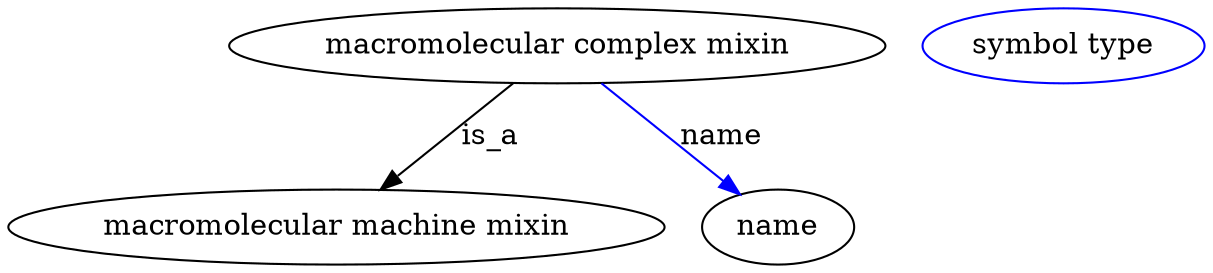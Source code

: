 digraph {
	graph [bb="0,0,573.88,123"];
	node [label="\N"];
	"macromolecular complex mixin"	 [height=0.5,
		label="macromolecular complex mixin",
		pos="263.29,105",
		width=4.3691];
	"macromolecular machine mixin"	 [height=0.5,
		pos="157.29,18",
		width=4.3691];
	"macromolecular complex mixin" -> "macromolecular machine mixin"	 [label=is_a,
		lp="231.29,61.5",
		pos="e,179.22,36.003 241.32,86.974 225.69,74.142 204.49,56.744 187.3,42.633"];
	name	 [height=0.5,
		pos="369.29,18",
		width=1.011];
	"macromolecular complex mixin" -> name	 [color=blue,
		label=name,
		lp="342.29,61.5",
		pos="e,350.19,33.67 285.25,86.974 301.72,73.458 324.36,54.876 341.99,40.404",
		style=solid];
	"macromolecular machine mixin_name"	 [color=blue,
		height=0.5,
		label="symbol type",
		pos="506.29,105",
		width=1.8776];
}
